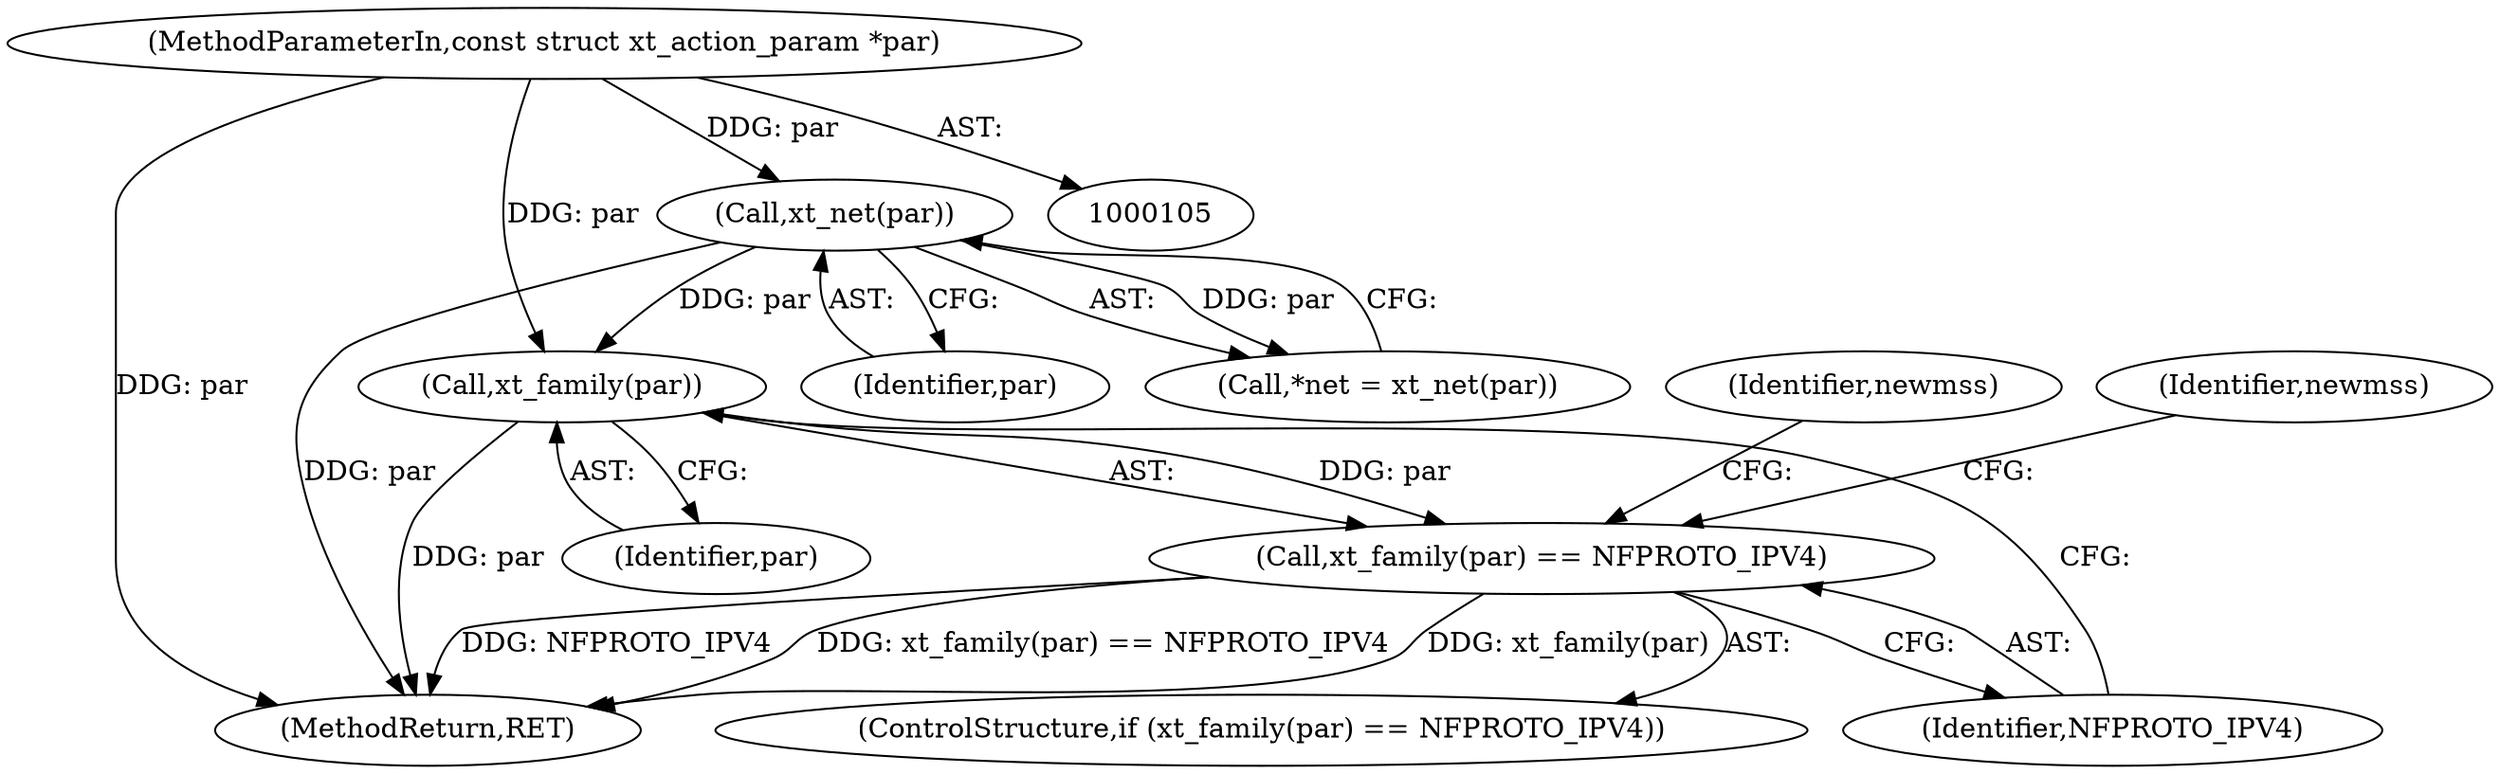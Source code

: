 digraph "0_linux_2638fd0f92d4397884fd991d8f4925cb3f081901@pointer" {
"1000359" [label="(Call,xt_family(par))"];
"1000192" [label="(Call,xt_net(par))"];
"1000107" [label="(MethodParameterIn,const struct xt_action_param *par)"];
"1000358" [label="(Call,xt_family(par) == NFPROTO_IPV4)"];
"1000363" [label="(Identifier,newmss)"];
"1000474" [label="(MethodReturn,RET)"];
"1000357" [label="(ControlStructure,if (xt_family(par) == NFPROTO_IPV4))"];
"1000371" [label="(Identifier,newmss)"];
"1000190" [label="(Call,*net = xt_net(par))"];
"1000359" [label="(Call,xt_family(par))"];
"1000107" [label="(MethodParameterIn,const struct xt_action_param *par)"];
"1000361" [label="(Identifier,NFPROTO_IPV4)"];
"1000193" [label="(Identifier,par)"];
"1000358" [label="(Call,xt_family(par) == NFPROTO_IPV4)"];
"1000360" [label="(Identifier,par)"];
"1000192" [label="(Call,xt_net(par))"];
"1000359" -> "1000358"  [label="AST: "];
"1000359" -> "1000360"  [label="CFG: "];
"1000360" -> "1000359"  [label="AST: "];
"1000361" -> "1000359"  [label="CFG: "];
"1000359" -> "1000474"  [label="DDG: par"];
"1000359" -> "1000358"  [label="DDG: par"];
"1000192" -> "1000359"  [label="DDG: par"];
"1000107" -> "1000359"  [label="DDG: par"];
"1000192" -> "1000190"  [label="AST: "];
"1000192" -> "1000193"  [label="CFG: "];
"1000193" -> "1000192"  [label="AST: "];
"1000190" -> "1000192"  [label="CFG: "];
"1000192" -> "1000474"  [label="DDG: par"];
"1000192" -> "1000190"  [label="DDG: par"];
"1000107" -> "1000192"  [label="DDG: par"];
"1000107" -> "1000105"  [label="AST: "];
"1000107" -> "1000474"  [label="DDG: par"];
"1000358" -> "1000357"  [label="AST: "];
"1000358" -> "1000361"  [label="CFG: "];
"1000361" -> "1000358"  [label="AST: "];
"1000363" -> "1000358"  [label="CFG: "];
"1000371" -> "1000358"  [label="CFG: "];
"1000358" -> "1000474"  [label="DDG: NFPROTO_IPV4"];
"1000358" -> "1000474"  [label="DDG: xt_family(par) == NFPROTO_IPV4"];
"1000358" -> "1000474"  [label="DDG: xt_family(par)"];
}
